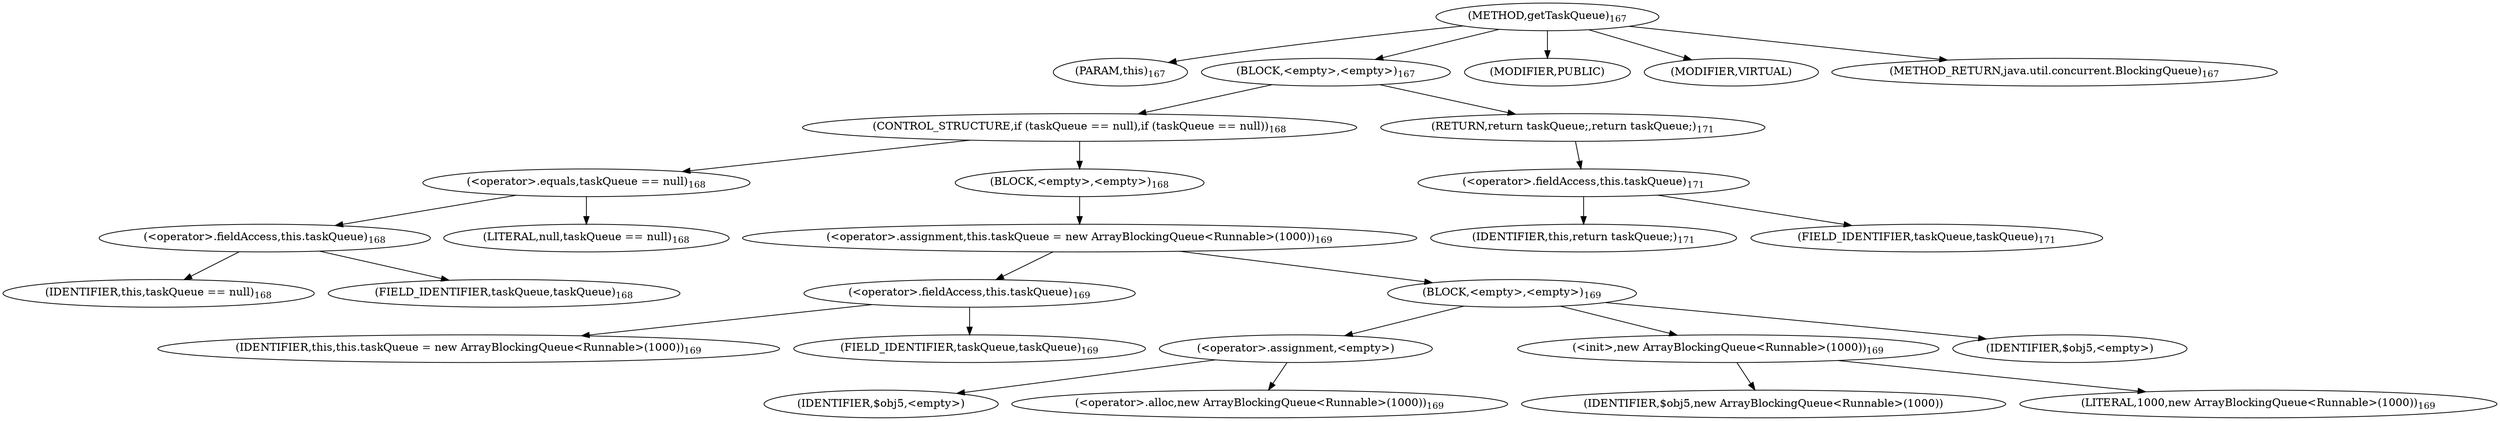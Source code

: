 digraph "getTaskQueue" {  
"411" [label = <(METHOD,getTaskQueue)<SUB>167</SUB>> ]
"412" [label = <(PARAM,this)<SUB>167</SUB>> ]
"413" [label = <(BLOCK,&lt;empty&gt;,&lt;empty&gt;)<SUB>167</SUB>> ]
"414" [label = <(CONTROL_STRUCTURE,if (taskQueue == null),if (taskQueue == null))<SUB>168</SUB>> ]
"415" [label = <(&lt;operator&gt;.equals,taskQueue == null)<SUB>168</SUB>> ]
"416" [label = <(&lt;operator&gt;.fieldAccess,this.taskQueue)<SUB>168</SUB>> ]
"417" [label = <(IDENTIFIER,this,taskQueue == null)<SUB>168</SUB>> ]
"418" [label = <(FIELD_IDENTIFIER,taskQueue,taskQueue)<SUB>168</SUB>> ]
"419" [label = <(LITERAL,null,taskQueue == null)<SUB>168</SUB>> ]
"420" [label = <(BLOCK,&lt;empty&gt;,&lt;empty&gt;)<SUB>168</SUB>> ]
"421" [label = <(&lt;operator&gt;.assignment,this.taskQueue = new ArrayBlockingQueue&lt;Runnable&gt;(1000))<SUB>169</SUB>> ]
"422" [label = <(&lt;operator&gt;.fieldAccess,this.taskQueue)<SUB>169</SUB>> ]
"423" [label = <(IDENTIFIER,this,this.taskQueue = new ArrayBlockingQueue&lt;Runnable&gt;(1000))<SUB>169</SUB>> ]
"424" [label = <(FIELD_IDENTIFIER,taskQueue,taskQueue)<SUB>169</SUB>> ]
"425" [label = <(BLOCK,&lt;empty&gt;,&lt;empty&gt;)<SUB>169</SUB>> ]
"426" [label = <(&lt;operator&gt;.assignment,&lt;empty&gt;)> ]
"427" [label = <(IDENTIFIER,$obj5,&lt;empty&gt;)> ]
"428" [label = <(&lt;operator&gt;.alloc,new ArrayBlockingQueue&lt;Runnable&gt;(1000))<SUB>169</SUB>> ]
"429" [label = <(&lt;init&gt;,new ArrayBlockingQueue&lt;Runnable&gt;(1000))<SUB>169</SUB>> ]
"430" [label = <(IDENTIFIER,$obj5,new ArrayBlockingQueue&lt;Runnable&gt;(1000))> ]
"431" [label = <(LITERAL,1000,new ArrayBlockingQueue&lt;Runnable&gt;(1000))<SUB>169</SUB>> ]
"432" [label = <(IDENTIFIER,$obj5,&lt;empty&gt;)> ]
"433" [label = <(RETURN,return taskQueue;,return taskQueue;)<SUB>171</SUB>> ]
"434" [label = <(&lt;operator&gt;.fieldAccess,this.taskQueue)<SUB>171</SUB>> ]
"435" [label = <(IDENTIFIER,this,return taskQueue;)<SUB>171</SUB>> ]
"436" [label = <(FIELD_IDENTIFIER,taskQueue,taskQueue)<SUB>171</SUB>> ]
"437" [label = <(MODIFIER,PUBLIC)> ]
"438" [label = <(MODIFIER,VIRTUAL)> ]
"439" [label = <(METHOD_RETURN,java.util.concurrent.BlockingQueue)<SUB>167</SUB>> ]
  "411" -> "412" 
  "411" -> "413" 
  "411" -> "437" 
  "411" -> "438" 
  "411" -> "439" 
  "413" -> "414" 
  "413" -> "433" 
  "414" -> "415" 
  "414" -> "420" 
  "415" -> "416" 
  "415" -> "419" 
  "416" -> "417" 
  "416" -> "418" 
  "420" -> "421" 
  "421" -> "422" 
  "421" -> "425" 
  "422" -> "423" 
  "422" -> "424" 
  "425" -> "426" 
  "425" -> "429" 
  "425" -> "432" 
  "426" -> "427" 
  "426" -> "428" 
  "429" -> "430" 
  "429" -> "431" 
  "433" -> "434" 
  "434" -> "435" 
  "434" -> "436" 
}
